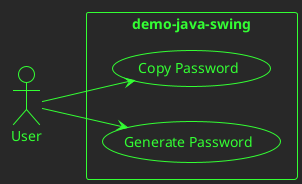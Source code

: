 @startuml
!theme crt-green
left to right direction

actor "User" as user

rectangle demo-java-swing {
  usecase "Copy Password" as copyPassword
  usecase "Generate Password" as generatePassword
}

user --> generatePassword
user --> copyPassword
@enduml